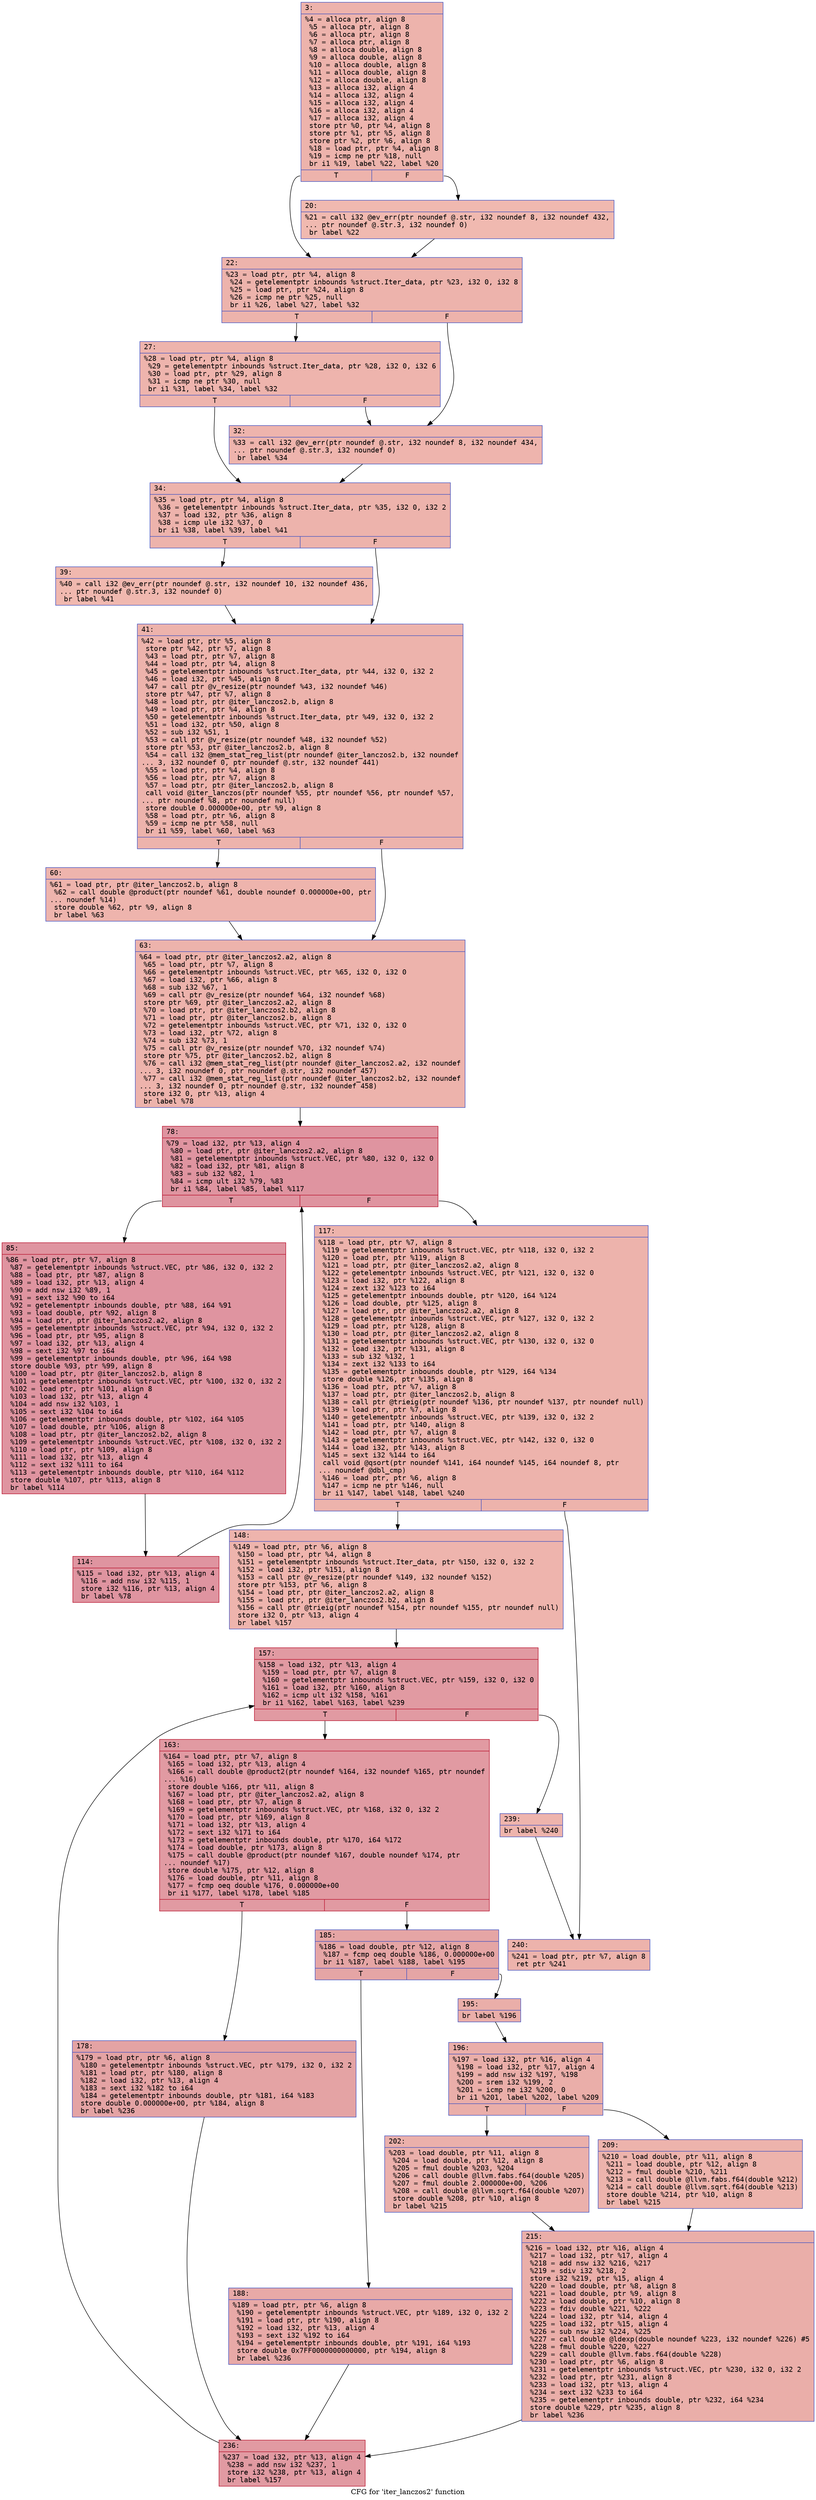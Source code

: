 digraph "CFG for 'iter_lanczos2' function" {
	label="CFG for 'iter_lanczos2' function";

	Node0x600000b5bbb0 [shape=record,color="#3d50c3ff", style=filled, fillcolor="#d6524470" fontname="Courier",label="{3:\l|  %4 = alloca ptr, align 8\l  %5 = alloca ptr, align 8\l  %6 = alloca ptr, align 8\l  %7 = alloca ptr, align 8\l  %8 = alloca double, align 8\l  %9 = alloca double, align 8\l  %10 = alloca double, align 8\l  %11 = alloca double, align 8\l  %12 = alloca double, align 8\l  %13 = alloca i32, align 4\l  %14 = alloca i32, align 4\l  %15 = alloca i32, align 4\l  %16 = alloca i32, align 4\l  %17 = alloca i32, align 4\l  store ptr %0, ptr %4, align 8\l  store ptr %1, ptr %5, align 8\l  store ptr %2, ptr %6, align 8\l  %18 = load ptr, ptr %4, align 8\l  %19 = icmp ne ptr %18, null\l  br i1 %19, label %22, label %20\l|{<s0>T|<s1>F}}"];
	Node0x600000b5bbb0:s0 -> Node0x600000b5bc50[tooltip="3 -> 22\nProbability 62.50%" ];
	Node0x600000b5bbb0:s1 -> Node0x600000b5bc00[tooltip="3 -> 20\nProbability 37.50%" ];
	Node0x600000b5bc00 [shape=record,color="#3d50c3ff", style=filled, fillcolor="#de614d70" fontname="Courier",label="{20:\l|  %21 = call i32 @ev_err(ptr noundef @.str, i32 noundef 8, i32 noundef 432,\l... ptr noundef @.str.3, i32 noundef 0)\l  br label %22\l}"];
	Node0x600000b5bc00 -> Node0x600000b5bc50[tooltip="20 -> 22\nProbability 100.00%" ];
	Node0x600000b5bc50 [shape=record,color="#3d50c3ff", style=filled, fillcolor="#d6524470" fontname="Courier",label="{22:\l|  %23 = load ptr, ptr %4, align 8\l  %24 = getelementptr inbounds %struct.Iter_data, ptr %23, i32 0, i32 8\l  %25 = load ptr, ptr %24, align 8\l  %26 = icmp ne ptr %25, null\l  br i1 %26, label %27, label %32\l|{<s0>T|<s1>F}}"];
	Node0x600000b5bc50:s0 -> Node0x600000b5bca0[tooltip="22 -> 27\nProbability 62.50%" ];
	Node0x600000b5bc50:s1 -> Node0x600000b5bcf0[tooltip="22 -> 32\nProbability 37.50%" ];
	Node0x600000b5bca0 [shape=record,color="#3d50c3ff", style=filled, fillcolor="#d8564670" fontname="Courier",label="{27:\l|  %28 = load ptr, ptr %4, align 8\l  %29 = getelementptr inbounds %struct.Iter_data, ptr %28, i32 0, i32 6\l  %30 = load ptr, ptr %29, align 8\l  %31 = icmp ne ptr %30, null\l  br i1 %31, label %34, label %32\l|{<s0>T|<s1>F}}"];
	Node0x600000b5bca0:s0 -> Node0x600000b5bd40[tooltip="27 -> 34\nProbability 62.50%" ];
	Node0x600000b5bca0:s1 -> Node0x600000b5bcf0[tooltip="27 -> 32\nProbability 37.50%" ];
	Node0x600000b5bcf0 [shape=record,color="#3d50c3ff", style=filled, fillcolor="#d8564670" fontname="Courier",label="{32:\l|  %33 = call i32 @ev_err(ptr noundef @.str, i32 noundef 8, i32 noundef 434,\l... ptr noundef @.str.3, i32 noundef 0)\l  br label %34\l}"];
	Node0x600000b5bcf0 -> Node0x600000b5bd40[tooltip="32 -> 34\nProbability 100.00%" ];
	Node0x600000b5bd40 [shape=record,color="#3d50c3ff", style=filled, fillcolor="#d6524470" fontname="Courier",label="{34:\l|  %35 = load ptr, ptr %4, align 8\l  %36 = getelementptr inbounds %struct.Iter_data, ptr %35, i32 0, i32 2\l  %37 = load i32, ptr %36, align 8\l  %38 = icmp ule i32 %37, 0\l  br i1 %38, label %39, label %41\l|{<s0>T|<s1>F}}"];
	Node0x600000b5bd40:s0 -> Node0x600000b5bd90[tooltip="34 -> 39\nProbability 50.00%" ];
	Node0x600000b5bd40:s1 -> Node0x600000b5bde0[tooltip="34 -> 41\nProbability 50.00%" ];
	Node0x600000b5bd90 [shape=record,color="#3d50c3ff", style=filled, fillcolor="#dc5d4a70" fontname="Courier",label="{39:\l|  %40 = call i32 @ev_err(ptr noundef @.str, i32 noundef 10, i32 noundef 436,\l... ptr noundef @.str.3, i32 noundef 0)\l  br label %41\l}"];
	Node0x600000b5bd90 -> Node0x600000b5bde0[tooltip="39 -> 41\nProbability 100.00%" ];
	Node0x600000b5bde0 [shape=record,color="#3d50c3ff", style=filled, fillcolor="#d6524470" fontname="Courier",label="{41:\l|  %42 = load ptr, ptr %5, align 8\l  store ptr %42, ptr %7, align 8\l  %43 = load ptr, ptr %7, align 8\l  %44 = load ptr, ptr %4, align 8\l  %45 = getelementptr inbounds %struct.Iter_data, ptr %44, i32 0, i32 2\l  %46 = load i32, ptr %45, align 8\l  %47 = call ptr @v_resize(ptr noundef %43, i32 noundef %46)\l  store ptr %47, ptr %7, align 8\l  %48 = load ptr, ptr @iter_lanczos2.b, align 8\l  %49 = load ptr, ptr %4, align 8\l  %50 = getelementptr inbounds %struct.Iter_data, ptr %49, i32 0, i32 2\l  %51 = load i32, ptr %50, align 8\l  %52 = sub i32 %51, 1\l  %53 = call ptr @v_resize(ptr noundef %48, i32 noundef %52)\l  store ptr %53, ptr @iter_lanczos2.b, align 8\l  %54 = call i32 @mem_stat_reg_list(ptr noundef @iter_lanczos2.b, i32 noundef\l... 3, i32 noundef 0, ptr noundef @.str, i32 noundef 441)\l  %55 = load ptr, ptr %4, align 8\l  %56 = load ptr, ptr %7, align 8\l  %57 = load ptr, ptr @iter_lanczos2.b, align 8\l  call void @iter_lanczos(ptr noundef %55, ptr noundef %56, ptr noundef %57,\l... ptr noundef %8, ptr noundef null)\l  store double 0.000000e+00, ptr %9, align 8\l  %58 = load ptr, ptr %6, align 8\l  %59 = icmp ne ptr %58, null\l  br i1 %59, label %60, label %63\l|{<s0>T|<s1>F}}"];
	Node0x600000b5bde0:s0 -> Node0x600000b5be30[tooltip="41 -> 60\nProbability 62.50%" ];
	Node0x600000b5bde0:s1 -> Node0x600000b5be80[tooltip="41 -> 63\nProbability 37.50%" ];
	Node0x600000b5be30 [shape=record,color="#3d50c3ff", style=filled, fillcolor="#d8564670" fontname="Courier",label="{60:\l|  %61 = load ptr, ptr @iter_lanczos2.b, align 8\l  %62 = call double @product(ptr noundef %61, double noundef 0.000000e+00, ptr\l... noundef %14)\l  store double %62, ptr %9, align 8\l  br label %63\l}"];
	Node0x600000b5be30 -> Node0x600000b5be80[tooltip="60 -> 63\nProbability 100.00%" ];
	Node0x600000b5be80 [shape=record,color="#3d50c3ff", style=filled, fillcolor="#d6524470" fontname="Courier",label="{63:\l|  %64 = load ptr, ptr @iter_lanczos2.a2, align 8\l  %65 = load ptr, ptr %7, align 8\l  %66 = getelementptr inbounds %struct.VEC, ptr %65, i32 0, i32 0\l  %67 = load i32, ptr %66, align 8\l  %68 = sub i32 %67, 1\l  %69 = call ptr @v_resize(ptr noundef %64, i32 noundef %68)\l  store ptr %69, ptr @iter_lanczos2.a2, align 8\l  %70 = load ptr, ptr @iter_lanczos2.b2, align 8\l  %71 = load ptr, ptr @iter_lanczos2.b, align 8\l  %72 = getelementptr inbounds %struct.VEC, ptr %71, i32 0, i32 0\l  %73 = load i32, ptr %72, align 8\l  %74 = sub i32 %73, 1\l  %75 = call ptr @v_resize(ptr noundef %70, i32 noundef %74)\l  store ptr %75, ptr @iter_lanczos2.b2, align 8\l  %76 = call i32 @mem_stat_reg_list(ptr noundef @iter_lanczos2.a2, i32 noundef\l... 3, i32 noundef 0, ptr noundef @.str, i32 noundef 457)\l  %77 = call i32 @mem_stat_reg_list(ptr noundef @iter_lanczos2.b2, i32 noundef\l... 3, i32 noundef 0, ptr noundef @.str, i32 noundef 458)\l  store i32 0, ptr %13, align 4\l  br label %78\l}"];
	Node0x600000b5be80 -> Node0x600000b5bed0[tooltip="63 -> 78\nProbability 100.00%" ];
	Node0x600000b5bed0 [shape=record,color="#b70d28ff", style=filled, fillcolor="#b70d2870" fontname="Courier",label="{78:\l|  %79 = load i32, ptr %13, align 4\l  %80 = load ptr, ptr @iter_lanczos2.a2, align 8\l  %81 = getelementptr inbounds %struct.VEC, ptr %80, i32 0, i32 0\l  %82 = load i32, ptr %81, align 8\l  %83 = sub i32 %82, 1\l  %84 = icmp ult i32 %79, %83\l  br i1 %84, label %85, label %117\l|{<s0>T|<s1>F}}"];
	Node0x600000b5bed0:s0 -> Node0x600000b5bf20[tooltip="78 -> 85\nProbability 96.88%" ];
	Node0x600000b5bed0:s1 -> Node0x600000b44000[tooltip="78 -> 117\nProbability 3.12%" ];
	Node0x600000b5bf20 [shape=record,color="#b70d28ff", style=filled, fillcolor="#b70d2870" fontname="Courier",label="{85:\l|  %86 = load ptr, ptr %7, align 8\l  %87 = getelementptr inbounds %struct.VEC, ptr %86, i32 0, i32 2\l  %88 = load ptr, ptr %87, align 8\l  %89 = load i32, ptr %13, align 4\l  %90 = add nsw i32 %89, 1\l  %91 = sext i32 %90 to i64\l  %92 = getelementptr inbounds double, ptr %88, i64 %91\l  %93 = load double, ptr %92, align 8\l  %94 = load ptr, ptr @iter_lanczos2.a2, align 8\l  %95 = getelementptr inbounds %struct.VEC, ptr %94, i32 0, i32 2\l  %96 = load ptr, ptr %95, align 8\l  %97 = load i32, ptr %13, align 4\l  %98 = sext i32 %97 to i64\l  %99 = getelementptr inbounds double, ptr %96, i64 %98\l  store double %93, ptr %99, align 8\l  %100 = load ptr, ptr @iter_lanczos2.b, align 8\l  %101 = getelementptr inbounds %struct.VEC, ptr %100, i32 0, i32 2\l  %102 = load ptr, ptr %101, align 8\l  %103 = load i32, ptr %13, align 4\l  %104 = add nsw i32 %103, 1\l  %105 = sext i32 %104 to i64\l  %106 = getelementptr inbounds double, ptr %102, i64 %105\l  %107 = load double, ptr %106, align 8\l  %108 = load ptr, ptr @iter_lanczos2.b2, align 8\l  %109 = getelementptr inbounds %struct.VEC, ptr %108, i32 0, i32 2\l  %110 = load ptr, ptr %109, align 8\l  %111 = load i32, ptr %13, align 4\l  %112 = sext i32 %111 to i64\l  %113 = getelementptr inbounds double, ptr %110, i64 %112\l  store double %107, ptr %113, align 8\l  br label %114\l}"];
	Node0x600000b5bf20 -> Node0x600000b5bf70[tooltip="85 -> 114\nProbability 100.00%" ];
	Node0x600000b5bf70 [shape=record,color="#b70d28ff", style=filled, fillcolor="#b70d2870" fontname="Courier",label="{114:\l|  %115 = load i32, ptr %13, align 4\l  %116 = add nsw i32 %115, 1\l  store i32 %116, ptr %13, align 4\l  br label %78\l}"];
	Node0x600000b5bf70 -> Node0x600000b5bed0[tooltip="114 -> 78\nProbability 100.00%" ];
	Node0x600000b44000 [shape=record,color="#3d50c3ff", style=filled, fillcolor="#d6524470" fontname="Courier",label="{117:\l|  %118 = load ptr, ptr %7, align 8\l  %119 = getelementptr inbounds %struct.VEC, ptr %118, i32 0, i32 2\l  %120 = load ptr, ptr %119, align 8\l  %121 = load ptr, ptr @iter_lanczos2.a2, align 8\l  %122 = getelementptr inbounds %struct.VEC, ptr %121, i32 0, i32 0\l  %123 = load i32, ptr %122, align 8\l  %124 = zext i32 %123 to i64\l  %125 = getelementptr inbounds double, ptr %120, i64 %124\l  %126 = load double, ptr %125, align 8\l  %127 = load ptr, ptr @iter_lanczos2.a2, align 8\l  %128 = getelementptr inbounds %struct.VEC, ptr %127, i32 0, i32 2\l  %129 = load ptr, ptr %128, align 8\l  %130 = load ptr, ptr @iter_lanczos2.a2, align 8\l  %131 = getelementptr inbounds %struct.VEC, ptr %130, i32 0, i32 0\l  %132 = load i32, ptr %131, align 8\l  %133 = sub i32 %132, 1\l  %134 = zext i32 %133 to i64\l  %135 = getelementptr inbounds double, ptr %129, i64 %134\l  store double %126, ptr %135, align 8\l  %136 = load ptr, ptr %7, align 8\l  %137 = load ptr, ptr @iter_lanczos2.b, align 8\l  %138 = call ptr @trieig(ptr noundef %136, ptr noundef %137, ptr noundef null)\l  %139 = load ptr, ptr %7, align 8\l  %140 = getelementptr inbounds %struct.VEC, ptr %139, i32 0, i32 2\l  %141 = load ptr, ptr %140, align 8\l  %142 = load ptr, ptr %7, align 8\l  %143 = getelementptr inbounds %struct.VEC, ptr %142, i32 0, i32 0\l  %144 = load i32, ptr %143, align 8\l  %145 = sext i32 %144 to i64\l  call void @qsort(ptr noundef %141, i64 noundef %145, i64 noundef 8, ptr\l... noundef @dbl_cmp)\l  %146 = load ptr, ptr %6, align 8\l  %147 = icmp ne ptr %146, null\l  br i1 %147, label %148, label %240\l|{<s0>T|<s1>F}}"];
	Node0x600000b44000:s0 -> Node0x600000b44050[tooltip="117 -> 148\nProbability 62.50%" ];
	Node0x600000b44000:s1 -> Node0x600000b44460[tooltip="117 -> 240\nProbability 37.50%" ];
	Node0x600000b44050 [shape=record,color="#3d50c3ff", style=filled, fillcolor="#d8564670" fontname="Courier",label="{148:\l|  %149 = load ptr, ptr %6, align 8\l  %150 = load ptr, ptr %4, align 8\l  %151 = getelementptr inbounds %struct.Iter_data, ptr %150, i32 0, i32 2\l  %152 = load i32, ptr %151, align 8\l  %153 = call ptr @v_resize(ptr noundef %149, i32 noundef %152)\l  store ptr %153, ptr %6, align 8\l  %154 = load ptr, ptr @iter_lanczos2.a2, align 8\l  %155 = load ptr, ptr @iter_lanczos2.b2, align 8\l  %156 = call ptr @trieig(ptr noundef %154, ptr noundef %155, ptr noundef null)\l  store i32 0, ptr %13, align 4\l  br label %157\l}"];
	Node0x600000b44050 -> Node0x600000b440a0[tooltip="148 -> 157\nProbability 100.00%" ];
	Node0x600000b440a0 [shape=record,color="#b70d28ff", style=filled, fillcolor="#bb1b2c70" fontname="Courier",label="{157:\l|  %158 = load i32, ptr %13, align 4\l  %159 = load ptr, ptr %7, align 8\l  %160 = getelementptr inbounds %struct.VEC, ptr %159, i32 0, i32 0\l  %161 = load i32, ptr %160, align 8\l  %162 = icmp ult i32 %158, %161\l  br i1 %162, label %163, label %239\l|{<s0>T|<s1>F}}"];
	Node0x600000b440a0:s0 -> Node0x600000b440f0[tooltip="157 -> 163\nProbability 96.88%" ];
	Node0x600000b440a0:s1 -> Node0x600000b44410[tooltip="157 -> 239\nProbability 3.12%" ];
	Node0x600000b440f0 [shape=record,color="#b70d28ff", style=filled, fillcolor="#bb1b2c70" fontname="Courier",label="{163:\l|  %164 = load ptr, ptr %7, align 8\l  %165 = load i32, ptr %13, align 4\l  %166 = call double @product2(ptr noundef %164, i32 noundef %165, ptr noundef\l... %16)\l  store double %166, ptr %11, align 8\l  %167 = load ptr, ptr @iter_lanczos2.a2, align 8\l  %168 = load ptr, ptr %7, align 8\l  %169 = getelementptr inbounds %struct.VEC, ptr %168, i32 0, i32 2\l  %170 = load ptr, ptr %169, align 8\l  %171 = load i32, ptr %13, align 4\l  %172 = sext i32 %171 to i64\l  %173 = getelementptr inbounds double, ptr %170, i64 %172\l  %174 = load double, ptr %173, align 8\l  %175 = call double @product(ptr noundef %167, double noundef %174, ptr\l... noundef %17)\l  store double %175, ptr %12, align 8\l  %176 = load double, ptr %11, align 8\l  %177 = fcmp oeq double %176, 0.000000e+00\l  br i1 %177, label %178, label %185\l|{<s0>T|<s1>F}}"];
	Node0x600000b440f0:s0 -> Node0x600000b44140[tooltip="163 -> 178\nProbability 62.50%" ];
	Node0x600000b440f0:s1 -> Node0x600000b44190[tooltip="163 -> 185\nProbability 37.50%" ];
	Node0x600000b44140 [shape=record,color="#3d50c3ff", style=filled, fillcolor="#c32e3170" fontname="Courier",label="{178:\l|  %179 = load ptr, ptr %6, align 8\l  %180 = getelementptr inbounds %struct.VEC, ptr %179, i32 0, i32 2\l  %181 = load ptr, ptr %180, align 8\l  %182 = load i32, ptr %13, align 4\l  %183 = sext i32 %182 to i64\l  %184 = getelementptr inbounds double, ptr %181, i64 %183\l  store double 0.000000e+00, ptr %184, align 8\l  br label %236\l}"];
	Node0x600000b44140 -> Node0x600000b443c0[tooltip="178 -> 236\nProbability 100.00%" ];
	Node0x600000b44190 [shape=record,color="#3d50c3ff", style=filled, fillcolor="#c5333470" fontname="Courier",label="{185:\l|  %186 = load double, ptr %12, align 8\l  %187 = fcmp oeq double %186, 0.000000e+00\l  br i1 %187, label %188, label %195\l|{<s0>T|<s1>F}}"];
	Node0x600000b44190:s0 -> Node0x600000b441e0[tooltip="185 -> 188\nProbability 62.50%" ];
	Node0x600000b44190:s1 -> Node0x600000b44230[tooltip="185 -> 195\nProbability 37.50%" ];
	Node0x600000b441e0 [shape=record,color="#3d50c3ff", style=filled, fillcolor="#ca3b3770" fontname="Courier",label="{188:\l|  %189 = load ptr, ptr %6, align 8\l  %190 = getelementptr inbounds %struct.VEC, ptr %189, i32 0, i32 2\l  %191 = load ptr, ptr %190, align 8\l  %192 = load i32, ptr %13, align 4\l  %193 = sext i32 %192 to i64\l  %194 = getelementptr inbounds double, ptr %191, i64 %193\l  store double 0x7FF0000000000000, ptr %194, align 8\l  br label %236\l}"];
	Node0x600000b441e0 -> Node0x600000b443c0[tooltip="188 -> 236\nProbability 100.00%" ];
	Node0x600000b44230 [shape=record,color="#3d50c3ff", style=filled, fillcolor="#d0473d70" fontname="Courier",label="{195:\l|  br label %196\l}"];
	Node0x600000b44230 -> Node0x600000b44280[tooltip="195 -> 196\nProbability 100.00%" ];
	Node0x600000b44280 [shape=record,color="#3d50c3ff", style=filled, fillcolor="#d0473d70" fontname="Courier",label="{196:\l|  %197 = load i32, ptr %16, align 4\l  %198 = load i32, ptr %17, align 4\l  %199 = add nsw i32 %197, %198\l  %200 = srem i32 %199, 2\l  %201 = icmp ne i32 %200, 0\l  br i1 %201, label %202, label %209\l|{<s0>T|<s1>F}}"];
	Node0x600000b44280:s0 -> Node0x600000b442d0[tooltip="196 -> 202\nProbability 62.50%" ];
	Node0x600000b44280:s1 -> Node0x600000b44320[tooltip="196 -> 209\nProbability 37.50%" ];
	Node0x600000b442d0 [shape=record,color="#3d50c3ff", style=filled, fillcolor="#d24b4070" fontname="Courier",label="{202:\l|  %203 = load double, ptr %11, align 8\l  %204 = load double, ptr %12, align 8\l  %205 = fmul double %203, %204\l  %206 = call double @llvm.fabs.f64(double %205)\l  %207 = fmul double 2.000000e+00, %206\l  %208 = call double @llvm.sqrt.f64(double %207)\l  store double %208, ptr %10, align 8\l  br label %215\l}"];
	Node0x600000b442d0 -> Node0x600000b44370[tooltip="202 -> 215\nProbability 100.00%" ];
	Node0x600000b44320 [shape=record,color="#3d50c3ff", style=filled, fillcolor="#d6524470" fontname="Courier",label="{209:\l|  %210 = load double, ptr %11, align 8\l  %211 = load double, ptr %12, align 8\l  %212 = fmul double %210, %211\l  %213 = call double @llvm.fabs.f64(double %212)\l  %214 = call double @llvm.sqrt.f64(double %213)\l  store double %214, ptr %10, align 8\l  br label %215\l}"];
	Node0x600000b44320 -> Node0x600000b44370[tooltip="209 -> 215\nProbability 100.00%" ];
	Node0x600000b44370 [shape=record,color="#3d50c3ff", style=filled, fillcolor="#d0473d70" fontname="Courier",label="{215:\l|  %216 = load i32, ptr %16, align 4\l  %217 = load i32, ptr %17, align 4\l  %218 = add nsw i32 %216, %217\l  %219 = sdiv i32 %218, 2\l  store i32 %219, ptr %15, align 4\l  %220 = load double, ptr %8, align 8\l  %221 = load double, ptr %9, align 8\l  %222 = load double, ptr %10, align 8\l  %223 = fdiv double %221, %222\l  %224 = load i32, ptr %14, align 4\l  %225 = load i32, ptr %15, align 4\l  %226 = sub nsw i32 %224, %225\l  %227 = call double @ldexp(double noundef %223, i32 noundef %226) #5\l  %228 = fmul double %220, %227\l  %229 = call double @llvm.fabs.f64(double %228)\l  %230 = load ptr, ptr %6, align 8\l  %231 = getelementptr inbounds %struct.VEC, ptr %230, i32 0, i32 2\l  %232 = load ptr, ptr %231, align 8\l  %233 = load i32, ptr %13, align 4\l  %234 = sext i32 %233 to i64\l  %235 = getelementptr inbounds double, ptr %232, i64 %234\l  store double %229, ptr %235, align 8\l  br label %236\l}"];
	Node0x600000b44370 -> Node0x600000b443c0[tooltip="215 -> 236\nProbability 100.00%" ];
	Node0x600000b443c0 [shape=record,color="#b70d28ff", style=filled, fillcolor="#bb1b2c70" fontname="Courier",label="{236:\l|  %237 = load i32, ptr %13, align 4\l  %238 = add nsw i32 %237, 1\l  store i32 %238, ptr %13, align 4\l  br label %157\l}"];
	Node0x600000b443c0 -> Node0x600000b440a0[tooltip="236 -> 157\nProbability 100.00%" ];
	Node0x600000b44410 [shape=record,color="#3d50c3ff", style=filled, fillcolor="#d8564670" fontname="Courier",label="{239:\l|  br label %240\l}"];
	Node0x600000b44410 -> Node0x600000b44460[tooltip="239 -> 240\nProbability 100.00%" ];
	Node0x600000b44460 [shape=record,color="#3d50c3ff", style=filled, fillcolor="#d6524470" fontname="Courier",label="{240:\l|  %241 = load ptr, ptr %7, align 8\l  ret ptr %241\l}"];
}

